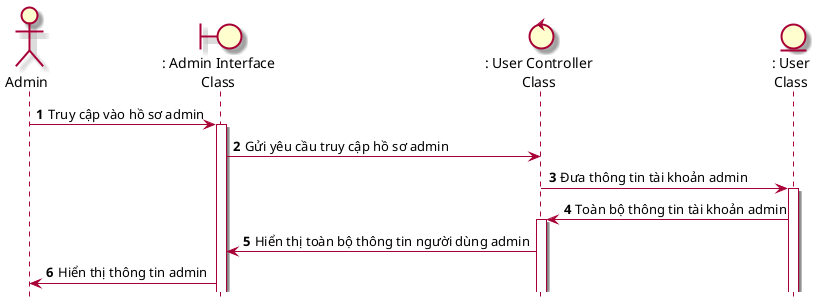@startuml SeqTruyCapHoSoAdmin
skin rose 
hide footbox
actor admin as "Admin"
boundary adminInterface as ": Admin Interface\nClass"
control userController as ": User Controller\nClass"
entity User as ": User\nClass"
autonumber
admin -> adminInterface++: Truy cập vào hồ sơ admin
adminInterface -> userController: Gửi yêu cầu truy cập hồ sơ admin
userController -> User++: Đưa thông tin tài khoản admin
User -> userController++: Toàn bộ thông tin tài khoản admin 
userController -> adminInterface: Hiển thị toàn bộ thông tin người dùng admin
adminInterface -> admin: Hiển thị thông tin admin
@enduml